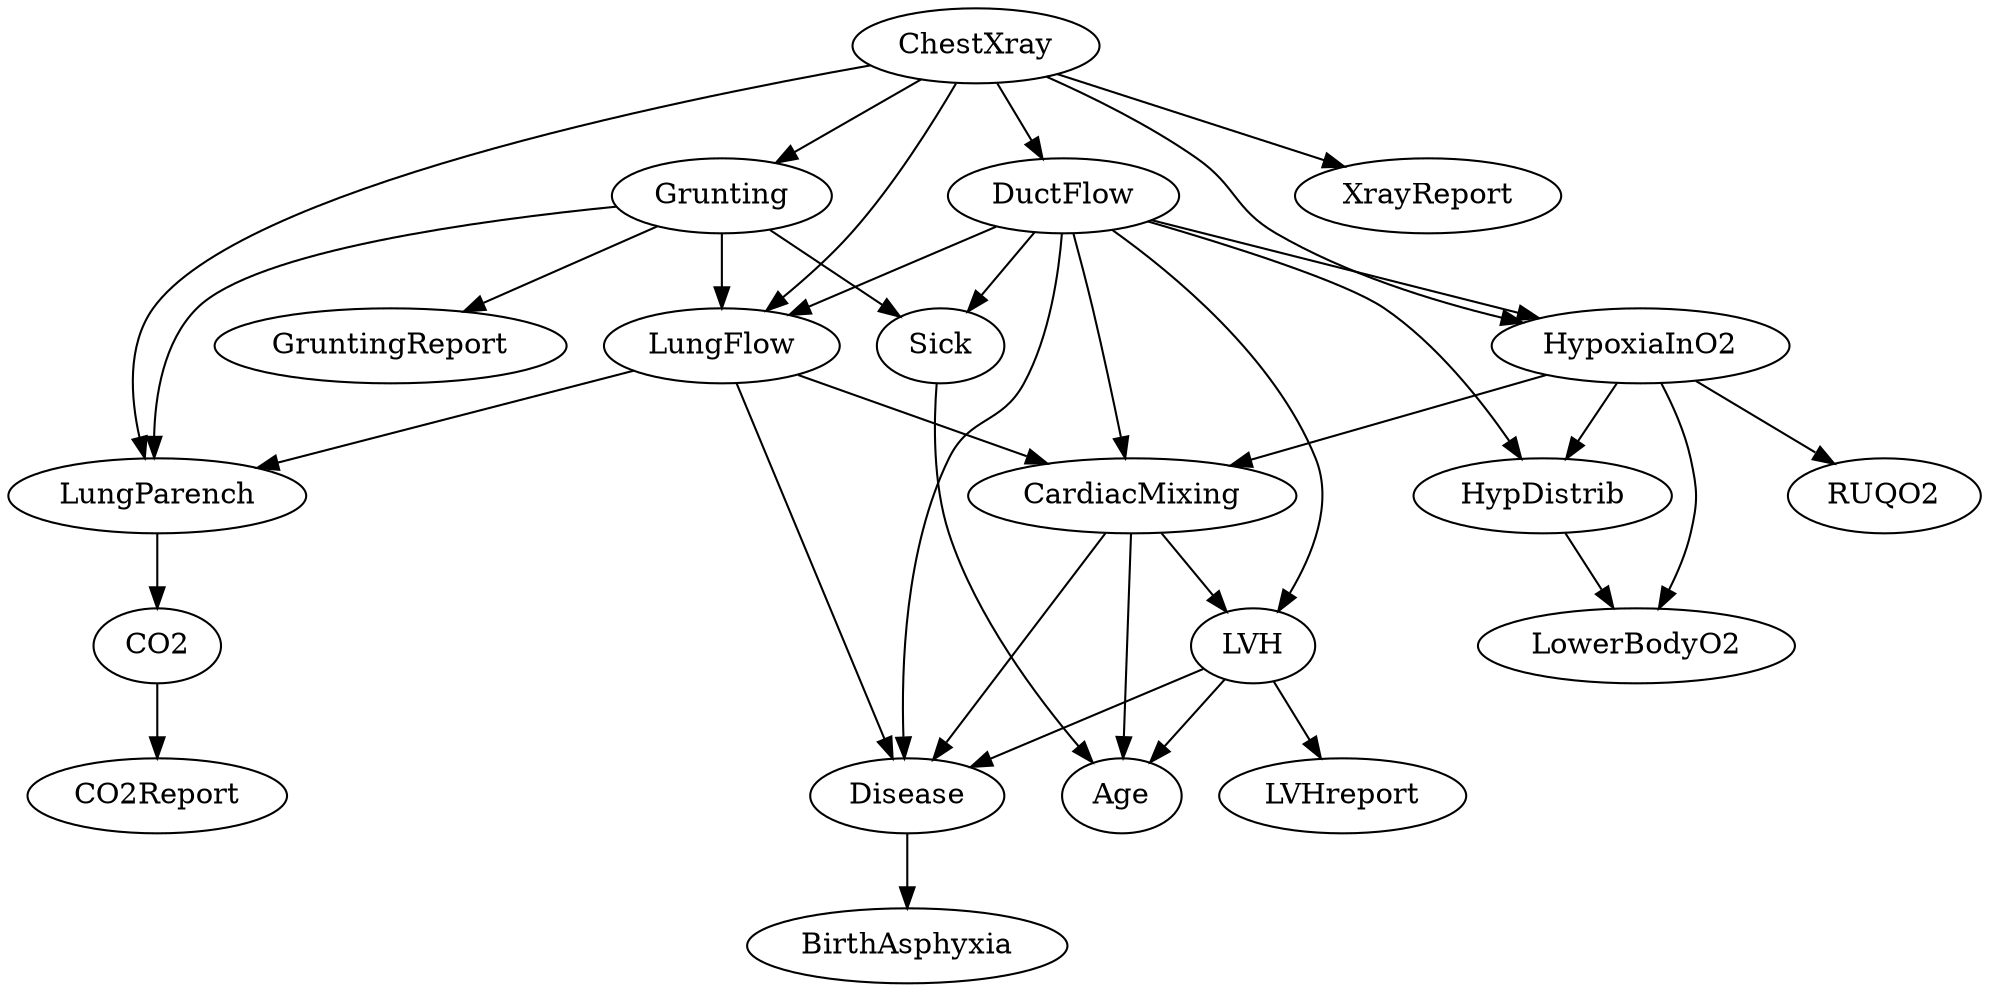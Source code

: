 digraph G {
    "ChestXray" -> "LungFlow";
    "Grunting" -> "LungFlow";
    "DuctFlow" -> "LungFlow";
    "LungParench" -> "CO2";
    "ChestXray" -> "DuctFlow";
    "LVH" -> "LVHreport";
    "HypoxiaInO2" -> "RUQO2";
    "HypoxiaInO2" -> "HypDistrib";
    "DuctFlow" -> "HypDistrib";
    "LVH" -> "Age";
    "CardiacMixing" -> "Age";
    "Sick" -> "Age";
    "CO2" -> "CO2Report";
    "HypoxiaInO2" -> "CardiacMixing";
    "DuctFlow" -> "CardiacMixing";
    "LungFlow" -> "CardiacMixing";
    "DuctFlow" -> "LVH";
    "CardiacMixing" -> "LVH";
    "LVH" -> "Disease";
    "DuctFlow" -> "Disease";
    "CardiacMixing" -> "Disease";
    "LungFlow" -> "Disease";
    "ChestXray" -> "XrayReport";
    "ChestXray" -> "HypoxiaInO2";
    "DuctFlow" -> "HypoxiaInO2";
    "ChestXray" -> "Grunting";
    "Disease" -> "BirthAsphyxia";
    "Grunting" -> "Sick";
    "DuctFlow" -> "Sick";
    "ChestXray" -> "LungParench";
    "Grunting" -> "LungParench";
    "LungFlow" -> "LungParench";
    "Grunting" -> "GruntingReport";
    "HypDistrib" -> "LowerBodyO2";
    "HypoxiaInO2" -> "LowerBodyO2";
}
